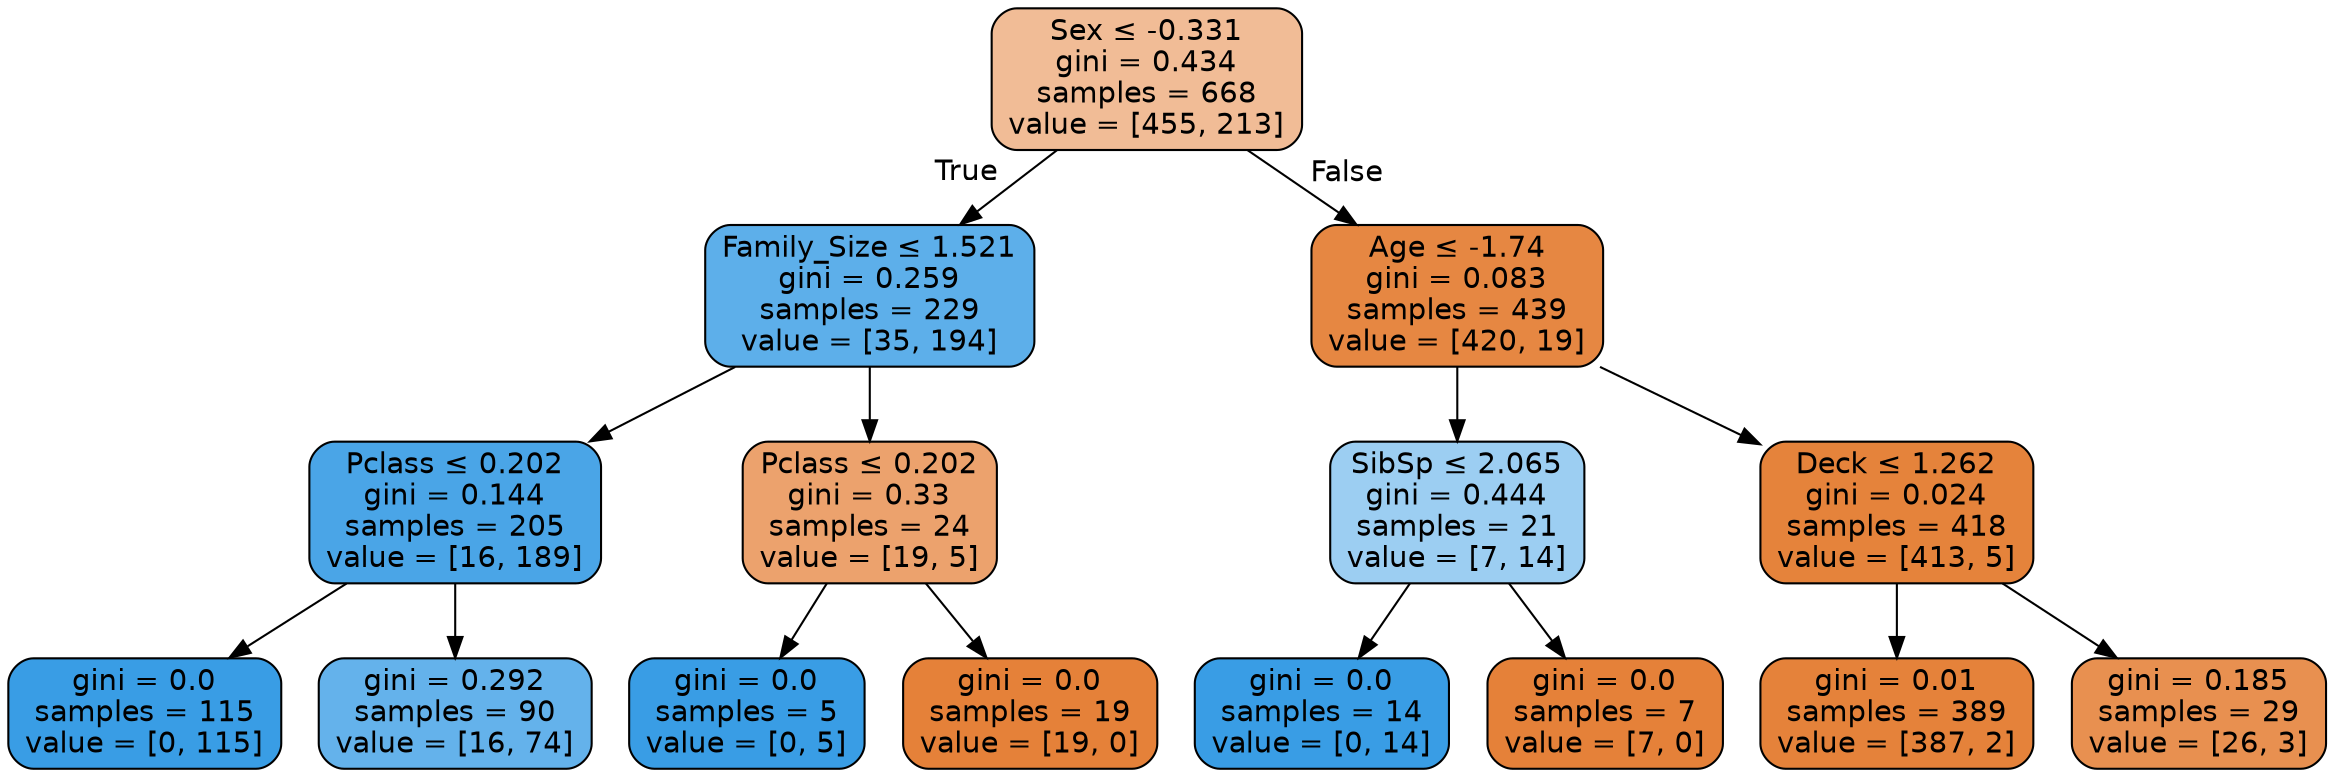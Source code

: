 digraph Tree {
node [shape=box, style="filled, rounded", color="black", fontname=helvetica] ;
edge [fontname=helvetica] ;
0 [label=<Sex &le; -0.331<br/>gini = 0.434<br/>samples = 668<br/>value = [455, 213]>, fillcolor="#f1bc96"] ;
1 [label=<Family_Size &le; 1.521<br/>gini = 0.259<br/>samples = 229<br/>value = [35, 194]>, fillcolor="#5dafea"] ;
0 -> 1 [labeldistance=2.5, labelangle=45, headlabel="True"] ;
2 [label=<Pclass &le; 0.202<br/>gini = 0.144<br/>samples = 205<br/>value = [16, 189]>, fillcolor="#4aa5e7"] ;
1 -> 2 ;
3 [label=<gini = 0.0<br/>samples = 115<br/>value = [0, 115]>, fillcolor="#399de5"] ;
2 -> 3 ;
4 [label=<gini = 0.292<br/>samples = 90<br/>value = [16, 74]>, fillcolor="#64b2eb"] ;
2 -> 4 ;
5 [label=<Pclass &le; 0.202<br/>gini = 0.33<br/>samples = 24<br/>value = [19, 5]>, fillcolor="#eca26d"] ;
1 -> 5 ;
6 [label=<gini = 0.0<br/>samples = 5<br/>value = [0, 5]>, fillcolor="#399de5"] ;
5 -> 6 ;
7 [label=<gini = 0.0<br/>samples = 19<br/>value = [19, 0]>, fillcolor="#e58139"] ;
5 -> 7 ;
8 [label=<Age &le; -1.74<br/>gini = 0.083<br/>samples = 439<br/>value = [420, 19]>, fillcolor="#e68742"] ;
0 -> 8 [labeldistance=2.5, labelangle=-45, headlabel="False"] ;
9 [label=<SibSp &le; 2.065<br/>gini = 0.444<br/>samples = 21<br/>value = [7, 14]>, fillcolor="#9ccef2"] ;
8 -> 9 ;
10 [label=<gini = 0.0<br/>samples = 14<br/>value = [0, 14]>, fillcolor="#399de5"] ;
9 -> 10 ;
11 [label=<gini = 0.0<br/>samples = 7<br/>value = [7, 0]>, fillcolor="#e58139"] ;
9 -> 11 ;
12 [label=<Deck &le; 1.262<br/>gini = 0.024<br/>samples = 418<br/>value = [413, 5]>, fillcolor="#e5833b"] ;
8 -> 12 ;
13 [label=<gini = 0.01<br/>samples = 389<br/>value = [387, 2]>, fillcolor="#e5823a"] ;
12 -> 13 ;
14 [label=<gini = 0.185<br/>samples = 29<br/>value = [26, 3]>, fillcolor="#e89050"] ;
12 -> 14 ;
}